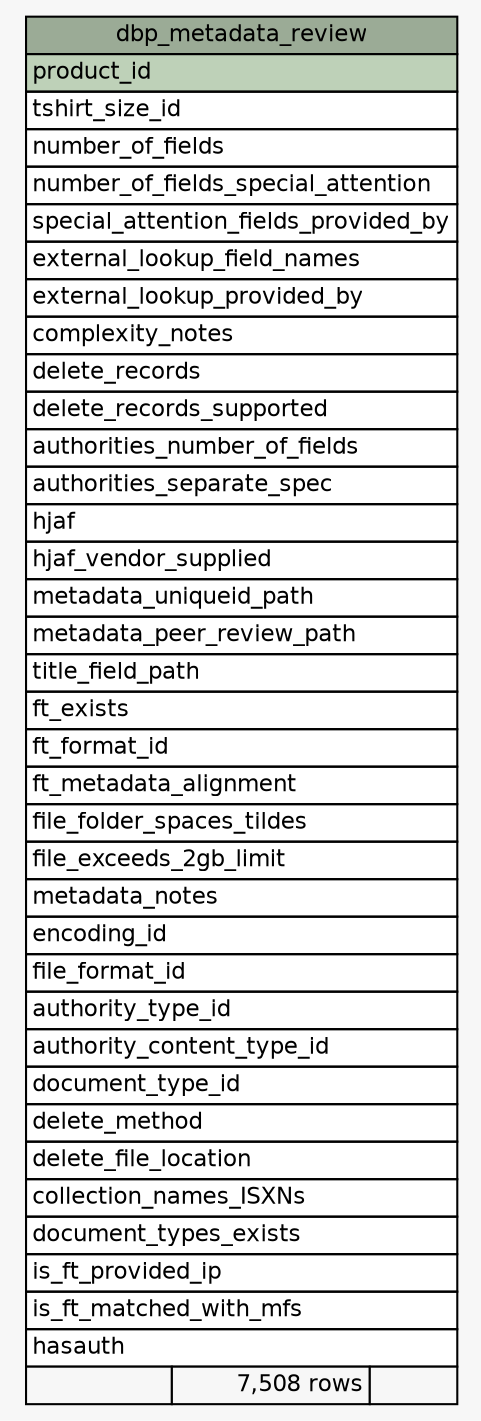 // dot 2.2.1 on Windows 10 10.0
// SchemaSpy rev 590
digraph "dbp_metadata_review" {
  graph [
    rankdir="RL"
    bgcolor="#f7f7f7"
    nodesep="0.18"
    ranksep="0.46"
    fontname="Helvetica"
    fontsize="11"
  ];
  node [
    fontname="Helvetica"
    fontsize="11"
    shape="plaintext"
  ];
  edge [
    arrowsize="0.8"
  ];
  "dbp_metadata_review" [
    label=<
    <TABLE BORDER="0" CELLBORDER="1" CELLSPACING="0" BGCOLOR="#ffffff">
      <TR><TD COLSPAN="3" BGCOLOR="#9bab96" ALIGN="CENTER">dbp_metadata_review</TD></TR>
      <TR><TD PORT="product_id" COLSPAN="3" BGCOLOR="#bed1b8" ALIGN="LEFT">product_id</TD></TR>
      <TR><TD PORT="tshirt_size_id" COLSPAN="3" ALIGN="LEFT">tshirt_size_id</TD></TR>
      <TR><TD PORT="number_of_fields" COLSPAN="3" ALIGN="LEFT">number_of_fields</TD></TR>
      <TR><TD PORT="number_of_fields_special_attention" COLSPAN="3" ALIGN="LEFT">number_of_fields_special_attention</TD></TR>
      <TR><TD PORT="special_attention_fields_provided_by" COLSPAN="3" ALIGN="LEFT">special_attention_fields_provided_by</TD></TR>
      <TR><TD PORT="external_lookup_field_names" COLSPAN="3" ALIGN="LEFT">external_lookup_field_names</TD></TR>
      <TR><TD PORT="external_lookup_provided_by" COLSPAN="3" ALIGN="LEFT">external_lookup_provided_by</TD></TR>
      <TR><TD PORT="complexity_notes" COLSPAN="3" ALIGN="LEFT">complexity_notes</TD></TR>
      <TR><TD PORT="delete_records" COLSPAN="3" ALIGN="LEFT">delete_records</TD></TR>
      <TR><TD PORT="delete_records_supported" COLSPAN="3" ALIGN="LEFT">delete_records_supported</TD></TR>
      <TR><TD PORT="authorities_number_of_fields" COLSPAN="3" ALIGN="LEFT">authorities_number_of_fields</TD></TR>
      <TR><TD PORT="authorities_separate_spec" COLSPAN="3" ALIGN="LEFT">authorities_separate_spec</TD></TR>
      <TR><TD PORT="hjaf" COLSPAN="3" ALIGN="LEFT">hjaf</TD></TR>
      <TR><TD PORT="hjaf_vendor_supplied" COLSPAN="3" ALIGN="LEFT">hjaf_vendor_supplied</TD></TR>
      <TR><TD PORT="metadata_uniqueid_path" COLSPAN="3" ALIGN="LEFT">metadata_uniqueid_path</TD></TR>
      <TR><TD PORT="metadata_peer_review_path" COLSPAN="3" ALIGN="LEFT">metadata_peer_review_path</TD></TR>
      <TR><TD PORT="title_field_path" COLSPAN="3" ALIGN="LEFT">title_field_path</TD></TR>
      <TR><TD PORT="ft_exists" COLSPAN="3" ALIGN="LEFT">ft_exists</TD></TR>
      <TR><TD PORT="ft_format_id" COLSPAN="3" ALIGN="LEFT">ft_format_id</TD></TR>
      <TR><TD PORT="ft_metadata_alignment" COLSPAN="3" ALIGN="LEFT">ft_metadata_alignment</TD></TR>
      <TR><TD PORT="file_folder_spaces_tildes" COLSPAN="3" ALIGN="LEFT">file_folder_spaces_tildes</TD></TR>
      <TR><TD PORT="file_exceeds_2gb_limit" COLSPAN="3" ALIGN="LEFT">file_exceeds_2gb_limit</TD></TR>
      <TR><TD PORT="metadata_notes" COLSPAN="3" ALIGN="LEFT">metadata_notes</TD></TR>
      <TR><TD PORT="encoding_id" COLSPAN="3" ALIGN="LEFT">encoding_id</TD></TR>
      <TR><TD PORT="file_format_id" COLSPAN="3" ALIGN="LEFT">file_format_id</TD></TR>
      <TR><TD PORT="authority_type_id" COLSPAN="3" ALIGN="LEFT">authority_type_id</TD></TR>
      <TR><TD PORT="authority_content_type_id" COLSPAN="3" ALIGN="LEFT">authority_content_type_id</TD></TR>
      <TR><TD PORT="document_type_id" COLSPAN="3" ALIGN="LEFT">document_type_id</TD></TR>
      <TR><TD PORT="delete_method" COLSPAN="3" ALIGN="LEFT">delete_method</TD></TR>
      <TR><TD PORT="delete_file_location" COLSPAN="3" ALIGN="LEFT">delete_file_location</TD></TR>
      <TR><TD PORT="collection_names_ISXNs" COLSPAN="3" ALIGN="LEFT">collection_names_ISXNs</TD></TR>
      <TR><TD PORT="document_types_exists" COLSPAN="3" ALIGN="LEFT">document_types_exists</TD></TR>
      <TR><TD PORT="is_ft_provided_ip" COLSPAN="3" ALIGN="LEFT">is_ft_provided_ip</TD></TR>
      <TR><TD PORT="is_ft_matched_with_mfs" COLSPAN="3" ALIGN="LEFT">is_ft_matched_with_mfs</TD></TR>
      <TR><TD PORT="hasauth" COLSPAN="3" ALIGN="LEFT">hasauth</TD></TR>
      <TR><TD ALIGN="LEFT" BGCOLOR="#f7f7f7">  </TD><TD ALIGN="RIGHT" BGCOLOR="#f7f7f7">7,508 rows</TD><TD ALIGN="RIGHT" BGCOLOR="#f7f7f7">  </TD></TR>
    </TABLE>>
    URL="tables/dbp_metadata_review.html"
    tooltip="dbp_metadata_review"
  ];
}
